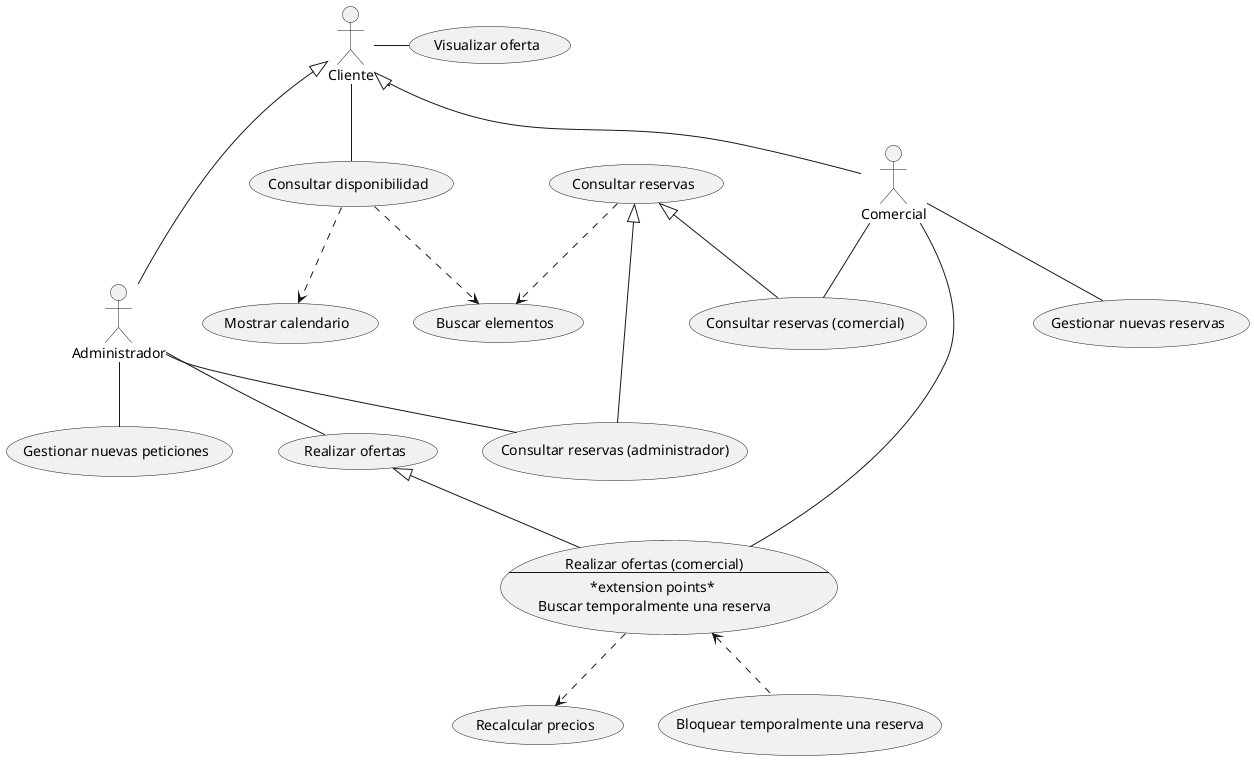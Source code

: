 @startuml 
top to bottom direction
(Buscar elementos) as be
(Consultar disponibilidad) as cd
usecase cr as "Consultar reservas"

Comercial as c
usecase crc as "Consultar reservas (comercial)"
c -- crc
usecase roc as "Realizar ofertas (comercial) 
----
*extension points* 
Buscar temporalmente una reserva"
c -- roc
roc ..> (Recalcular precios)
c -- (Gestionar nuevas reservas)
roc <.. (Bloquear temporalmente una reserva) 

Administrador as admin
usecase cra as "Consultar reservas (administrador)"
admin -- cra
admin -- (Gestionar nuevas peticiones)
usecase roa as "Realizar ofertas"
admin -- roa
cr <|-- crc
cr <|-- cra
cr ..> be

roa <|-- roc
Cliente as cli

cli - cd
cd ..> be
cd ..> (Mostrar calendario)

cli - (Visualizar oferta)

cli <|--- admin
cli <|-- c




@enduml
